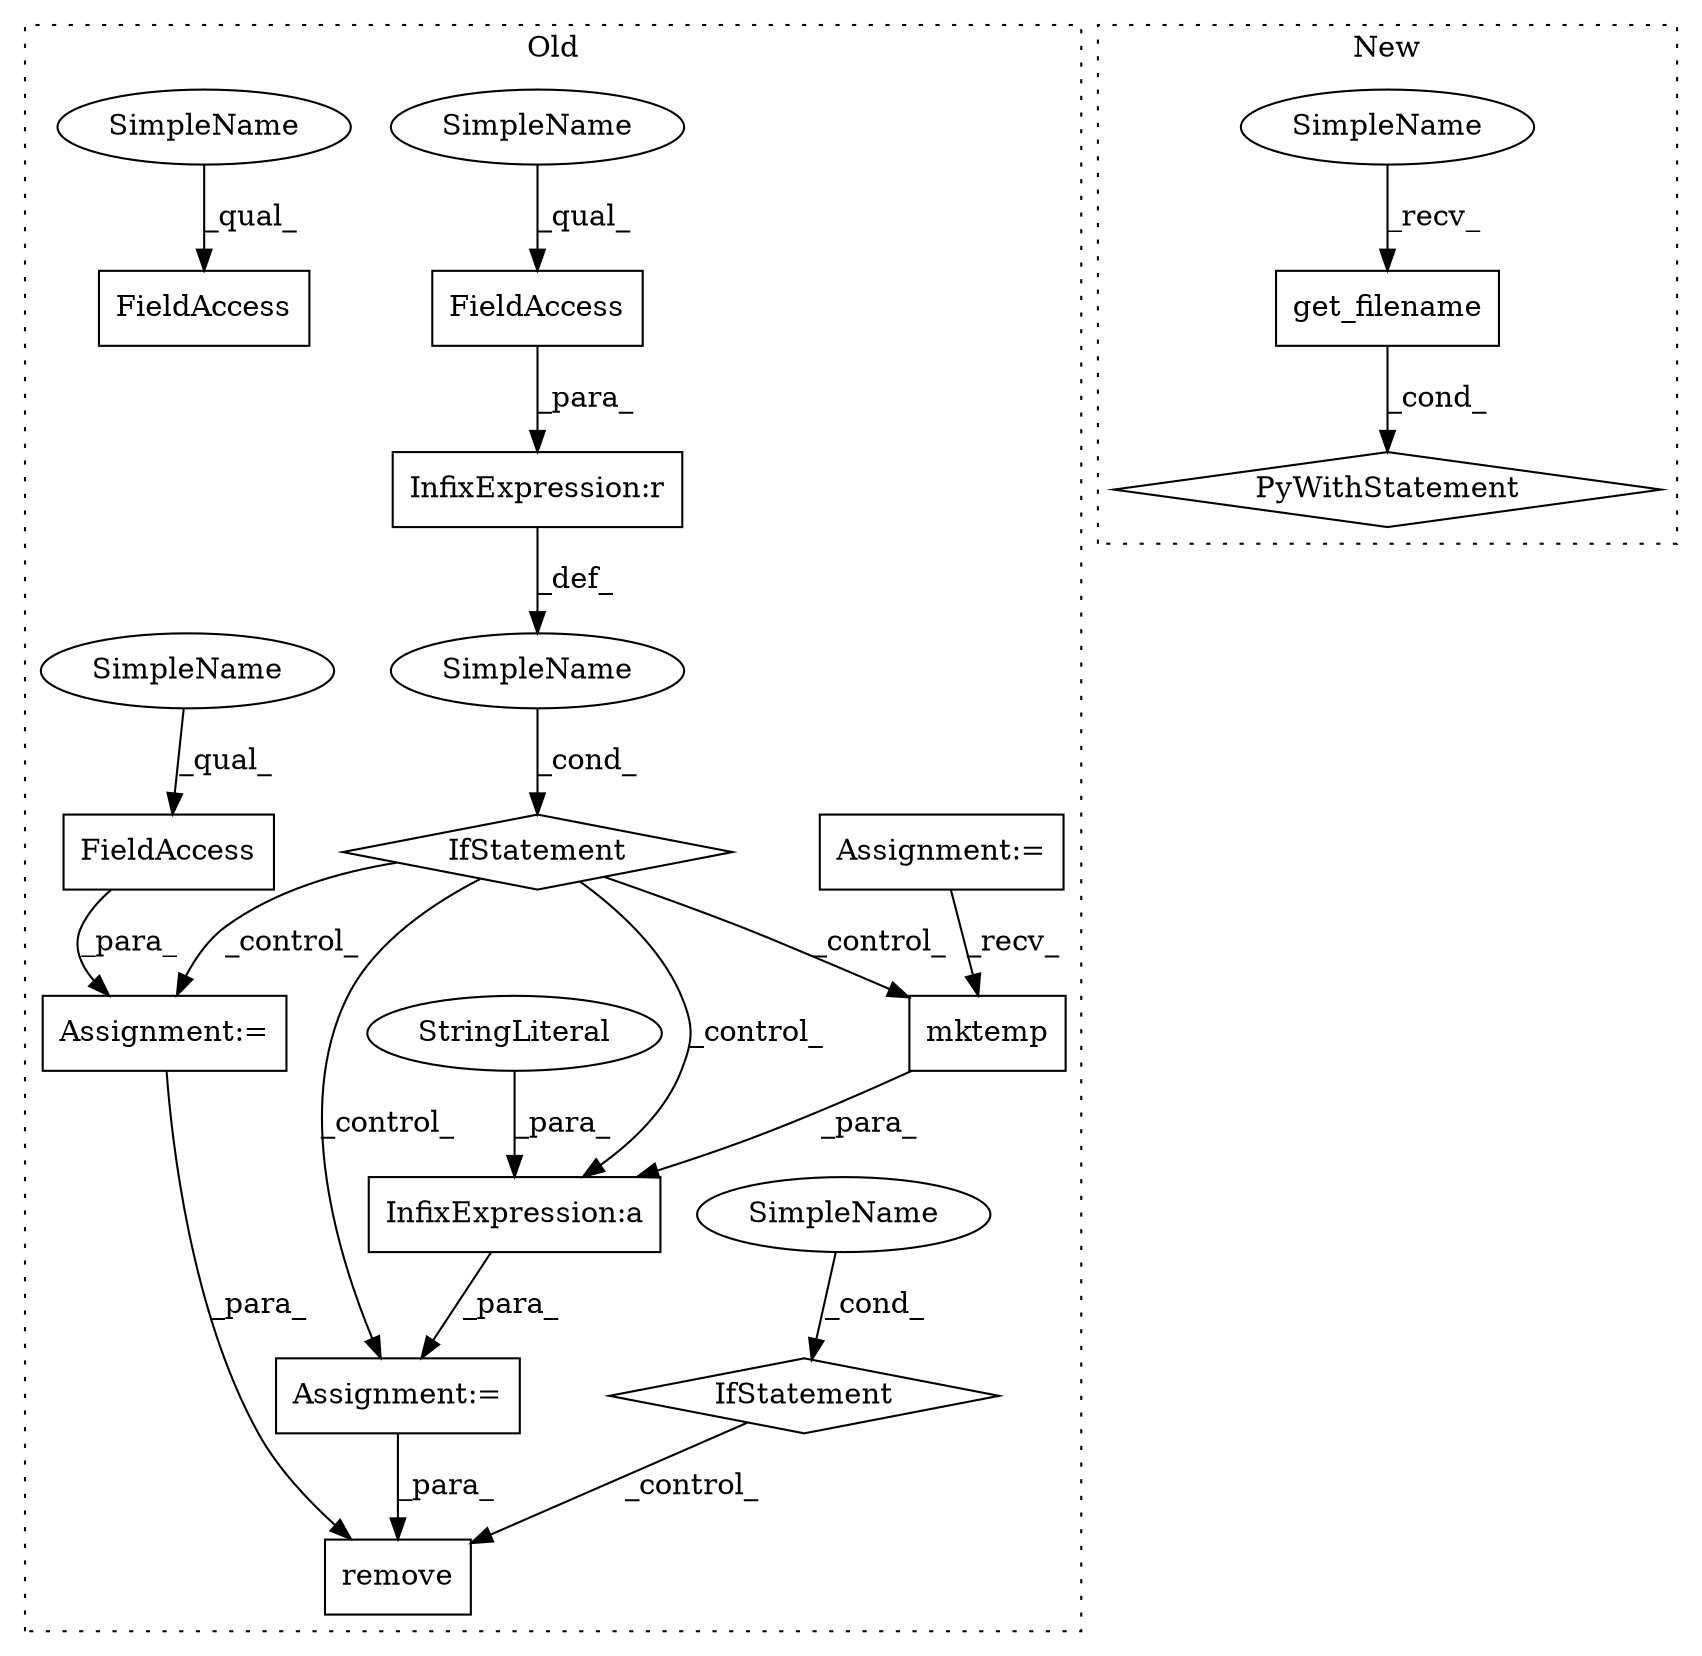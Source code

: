 digraph G {
subgraph cluster0 {
1 [label="mktemp" a="32" s="1469" l="8" shape="box"];
3 [label="Assignment:=" a="7" s="1458" l="1" shape="box"];
4 [label="Assignment:=" a="7" s="1349" l="8" shape="box"];
6 [label="InfixExpression:a" a="27" s="1477" l="3" shape="box"];
7 [label="SimpleName" a="42" s="" l="" shape="ellipse"];
8 [label="StringLiteral" a="45" s="1480" l="6" shape="ellipse"];
9 [label="InfixExpression:r" a="27" s="1436" l="4" shape="box"];
10 [label="FieldAccess" a="22" s="1422" l="14" shape="box"];
11 [label="IfStatement" a="25" s="1418,1444" l="4,2" shape="diamond"];
12 [label="Assignment:=" a="7" s="1553" l="1" shape="box"];
13 [label="FieldAccess" a="22" s="1554" l="14" shape="box"];
14 [label="FieldAccess" a="22" s="1495" l="10" shape="box"];
15 [label="remove" a="32" s="1759,1770" l="7,1" shape="box"];
16 [label="SimpleName" a="42" s="" l="" shape="ellipse"];
17 [label="IfStatement" a="25" s="1720,1746" l="4,2" shape="diamond"];
18 [label="SimpleName" a="42" s="1422" l="5" shape="ellipse"];
19 [label="SimpleName" a="42" s="1554" l="5" shape="ellipse"];
20 [label="SimpleName" a="42" s="1495" l="5" shape="ellipse"];
label = "Old";
style="dotted";
}
subgraph cluster1 {
2 [label="PyWithStatement" a="104" s="1351,1381" l="10,2" shape="diamond"];
5 [label="get_filename" a="32" s="1367" l="14" shape="box"];
21 [label="SimpleName" a="42" s="1361" l="5" shape="ellipse"];
label = "New";
style="dotted";
}
1 -> 6 [label="_para_"];
3 -> 15 [label="_para_"];
4 -> 1 [label="_recv_"];
5 -> 2 [label="_cond_"];
6 -> 3 [label="_para_"];
7 -> 11 [label="_cond_"];
8 -> 6 [label="_para_"];
9 -> 7 [label="_def_"];
10 -> 9 [label="_para_"];
11 -> 1 [label="_control_"];
11 -> 3 [label="_control_"];
11 -> 6 [label="_control_"];
11 -> 12 [label="_control_"];
12 -> 15 [label="_para_"];
13 -> 12 [label="_para_"];
16 -> 17 [label="_cond_"];
17 -> 15 [label="_control_"];
18 -> 10 [label="_qual_"];
19 -> 13 [label="_qual_"];
20 -> 14 [label="_qual_"];
21 -> 5 [label="_recv_"];
}
